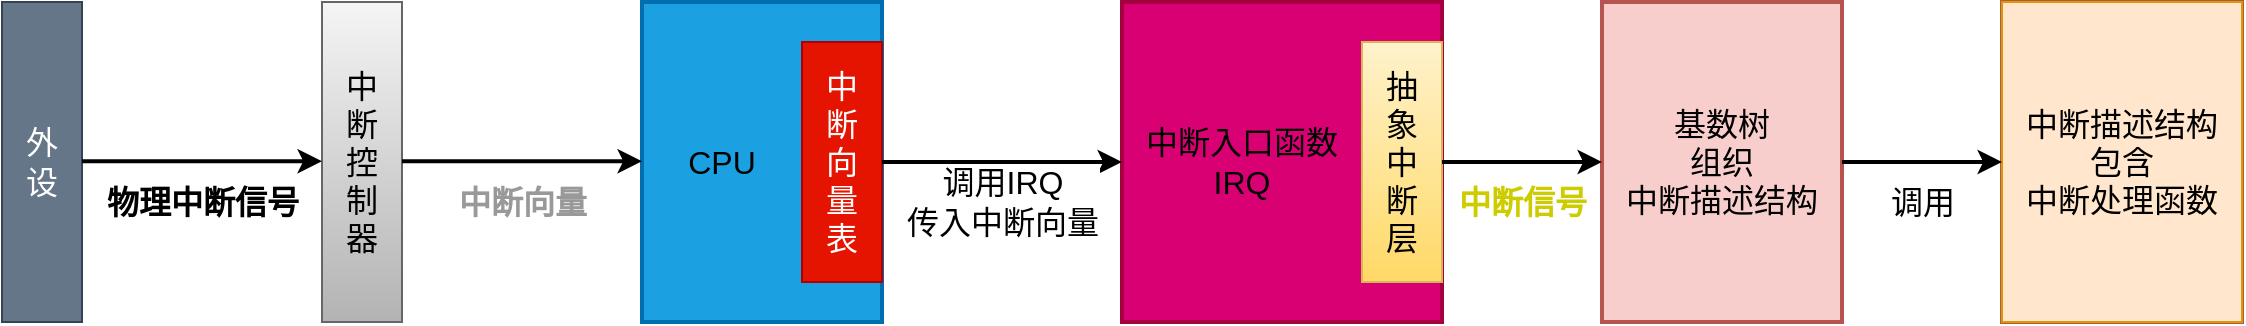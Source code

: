<mxfile version="14.4.3" type="device"><diagram name="Page-1" id="9f46799a-70d6-7492-0946-bef42562c5a5"><mxGraphModel dx="1422" dy="1672" grid="1" gridSize="10" guides="1" tooltips="1" connect="1" arrows="1" fold="1" page="1" pageScale="1" pageWidth="1100" pageHeight="850" background="#ffffff" math="0" shadow="0"><root><mxCell id="0"/><mxCell id="1" parent="0"/><mxCell id="5Qc-O4ydxFetUCju2bW_-1076" value="外&lt;br&gt;设" style="text;html=1;strokeColor=#314354;fillColor=#647687;align=center;verticalAlign=middle;whiteSpace=wrap;rounded=0;labelBackgroundColor=none;fontSize=16;fontColor=#ffffff;" vertex="1" parent="1"><mxGeometry width="40" height="160" as="geometry"/></mxCell><mxCell id="5Qc-O4ydxFetUCju2bW_-1077" value="中&lt;br&gt;断&lt;br&gt;控&lt;br&gt;制&lt;br&gt;器" style="text;html=1;strokeColor=#666666;fillColor=#f5f5f5;align=center;verticalAlign=middle;whiteSpace=wrap;rounded=0;labelBackgroundColor=none;fontSize=16;gradientColor=#b3b3b3;" vertex="1" parent="1"><mxGeometry x="160" width="40" height="160" as="geometry"/></mxCell><mxCell id="5Qc-O4ydxFetUCju2bW_-1078" value="" style="endArrow=classic;html=1;strokeColor=#000000;strokeWidth=2;fontSize=16;exitX=1;exitY=0.5;exitDx=0;exitDy=0;entryX=0;entryY=0.5;entryDx=0;entryDy=0;" edge="1" parent="1"><mxGeometry relative="1" as="geometry"><mxPoint x="40" y="79.58" as="sourcePoint"/><mxPoint x="160" y="79.58" as="targetPoint"/></mxGeometry></mxCell><mxCell id="5Qc-O4ydxFetUCju2bW_-1079" value="&lt;font style=&quot;font-size: 16px&quot;&gt;&lt;b&gt;物理中断信号&lt;/b&gt;&lt;/font&gt;" style="edgeLabel;resizable=0;html=1;align=center;verticalAlign=middle;" connectable="0" vertex="1" parent="5Qc-O4ydxFetUCju2bW_-1078"><mxGeometry relative="1" as="geometry"><mxPoint y="20" as="offset"/></mxGeometry></mxCell><mxCell id="5Qc-O4ydxFetUCju2bW_-1082" value="" style="rounded=0;whiteSpace=wrap;html=1;labelBackgroundColor=none;strokeColor=#006EAF;strokeWidth=2;fillColor=#1ba1e2;fontSize=16;align=center;fontColor=#ffffff;" vertex="1" parent="1"><mxGeometry x="320" width="120" height="160" as="geometry"/></mxCell><mxCell id="5Qc-O4ydxFetUCju2bW_-1083" value="CPU" style="text;html=1;strokeColor=none;fillColor=none;align=center;verticalAlign=middle;whiteSpace=wrap;rounded=0;labelBackgroundColor=none;fontSize=16;" vertex="1" parent="1"><mxGeometry x="320" y="60" width="80" height="40" as="geometry"/></mxCell><mxCell id="5Qc-O4ydxFetUCju2bW_-1084" value="" style="endArrow=classic;html=1;strokeColor=#000000;strokeWidth=2;fontSize=16;exitX=1;exitY=0.5;exitDx=0;exitDy=0;entryX=0;entryY=0.5;entryDx=0;entryDy=0;" edge="1" parent="1"><mxGeometry relative="1" as="geometry"><mxPoint x="200" y="79.58" as="sourcePoint"/><mxPoint x="320" y="79.58" as="targetPoint"/></mxGeometry></mxCell><mxCell id="5Qc-O4ydxFetUCju2bW_-1085" value="&lt;span style=&quot;font-size: 16px&quot;&gt;&lt;b&gt;&lt;font color=&quot;#999999&quot;&gt;中断向量&lt;/font&gt;&lt;/b&gt;&lt;/span&gt;" style="edgeLabel;resizable=0;html=1;align=center;verticalAlign=middle;" connectable="0" vertex="1" parent="5Qc-O4ydxFetUCju2bW_-1084"><mxGeometry relative="1" as="geometry"><mxPoint y="20" as="offset"/></mxGeometry></mxCell><mxCell id="5Qc-O4ydxFetUCju2bW_-1108" value="中&lt;br&gt;断&lt;br&gt;向&lt;br&gt;量&lt;br&gt;表" style="text;html=1;strokeColor=#B20000;fillColor=#e51400;align=center;verticalAlign=middle;whiteSpace=wrap;rounded=0;labelBackgroundColor=none;fontSize=16;fontColor=#ffffff;" vertex="1" parent="1"><mxGeometry x="400" y="20" width="40" height="120" as="geometry"/></mxCell><mxCell id="5Qc-O4ydxFetUCju2bW_-1111" value="" style="rounded=0;whiteSpace=wrap;html=1;labelBackgroundColor=none;strokeColor=#A50040;strokeWidth=2;fillColor=#d80073;fontSize=16;align=center;fontColor=#ffffff;" vertex="1" parent="1"><mxGeometry x="560" width="160" height="160" as="geometry"/></mxCell><mxCell id="5Qc-O4ydxFetUCju2bW_-1112" value="中断入口函数&lt;br&gt;IRQ" style="text;html=1;strokeColor=none;fillColor=none;align=center;verticalAlign=middle;whiteSpace=wrap;rounded=0;labelBackgroundColor=none;fontSize=16;" vertex="1" parent="1"><mxGeometry x="560" y="60" width="120" height="40" as="geometry"/></mxCell><mxCell id="5Qc-O4ydxFetUCju2bW_-1113" value="抽&lt;br&gt;象&lt;br&gt;中&lt;br&gt;断&lt;br&gt;层" style="text;html=1;strokeColor=#d6b656;fillColor=#fff2cc;align=center;verticalAlign=middle;whiteSpace=wrap;rounded=0;labelBackgroundColor=none;fontSize=16;gradientColor=#ffd966;" vertex="1" parent="1"><mxGeometry x="680" y="20" width="40" height="120" as="geometry"/></mxCell><mxCell id="5Qc-O4ydxFetUCju2bW_-1115" value="" style="endArrow=classic;html=1;strokeColor=#000000;strokeWidth=2;fontSize=16;exitX=1;exitY=0.5;exitDx=0;exitDy=0;entryX=0;entryY=0.5;entryDx=0;entryDy=0;" edge="1" parent="1"><mxGeometry relative="1" as="geometry"><mxPoint x="440" y="80.0" as="sourcePoint"/><mxPoint x="560" y="80.0" as="targetPoint"/></mxGeometry></mxCell><mxCell id="5Qc-O4ydxFetUCju2bW_-1116" value="&lt;span style=&quot;font-size: 16px&quot;&gt;调用IRQ&lt;br&gt;传入中断向量&lt;br&gt;&lt;/span&gt;" style="edgeLabel;resizable=0;html=1;align=center;verticalAlign=middle;" connectable="0" vertex="1" parent="5Qc-O4ydxFetUCju2bW_-1115"><mxGeometry relative="1" as="geometry"><mxPoint y="20" as="offset"/></mxGeometry></mxCell><mxCell id="5Qc-O4ydxFetUCju2bW_-1117" value="" style="rounded=0;whiteSpace=wrap;html=1;labelBackgroundColor=none;strokeColor=#b85450;strokeWidth=2;fillColor=#f8cecc;fontSize=16;align=center;" vertex="1" parent="1"><mxGeometry x="800" width="120" height="160" as="geometry"/></mxCell><mxCell id="5Qc-O4ydxFetUCju2bW_-1118" value="基数树&lt;br&gt;组织&lt;br&gt;中断描述结构" style="text;html=1;strokeColor=none;fillColor=none;align=center;verticalAlign=middle;whiteSpace=wrap;rounded=0;labelBackgroundColor=none;fontSize=16;" vertex="1" parent="1"><mxGeometry x="800" width="120" height="160" as="geometry"/></mxCell><mxCell id="5Qc-O4ydxFetUCju2bW_-1121" value="" style="endArrow=classic;html=1;strokeColor=#000000;strokeWidth=2;fontSize=16;entryX=0;entryY=0.5;entryDx=0;entryDy=0;" edge="1" parent="1"><mxGeometry relative="1" as="geometry"><mxPoint x="720" y="80" as="sourcePoint"/><mxPoint x="800" y="80.0" as="targetPoint"/></mxGeometry></mxCell><mxCell id="5Qc-O4ydxFetUCju2bW_-1122" value="&lt;span style=&quot;font-size: 16px&quot;&gt;&lt;b&gt;&lt;font color=&quot;#cccc00&quot;&gt;中断信号&lt;/font&gt;&lt;/b&gt;&lt;br&gt;&lt;/span&gt;" style="edgeLabel;resizable=0;html=1;align=center;verticalAlign=middle;" connectable="0" vertex="1" parent="5Qc-O4ydxFetUCju2bW_-1121"><mxGeometry relative="1" as="geometry"><mxPoint y="20" as="offset"/></mxGeometry></mxCell><mxCell id="5Qc-O4ydxFetUCju2bW_-1124" value="" style="rounded=0;whiteSpace=wrap;html=1;labelBackgroundColor=none;strokeColor=#b85450;strokeWidth=2;fillColor=#f8cecc;fontSize=16;align=center;" vertex="1" parent="1"><mxGeometry x="1000" width="120" height="160" as="geometry"/></mxCell><mxCell id="5Qc-O4ydxFetUCju2bW_-1125" value="中断描述结构&lt;br&gt;包含&lt;br&gt;中断处理函数" style="text;html=1;strokeColor=#d79b00;fillColor=#ffe6cc;align=center;verticalAlign=middle;whiteSpace=wrap;rounded=0;labelBackgroundColor=none;fontSize=16;" vertex="1" parent="1"><mxGeometry x="1000" width="120" height="160" as="geometry"/></mxCell><mxCell id="5Qc-O4ydxFetUCju2bW_-1126" value="" style="endArrow=classic;html=1;strokeColor=#000000;strokeWidth=2;fontSize=16;entryX=0;entryY=0.5;entryDx=0;entryDy=0;" edge="1" parent="1"><mxGeometry relative="1" as="geometry"><mxPoint x="920" y="80" as="sourcePoint"/><mxPoint x="1000" y="80.0" as="targetPoint"/></mxGeometry></mxCell><mxCell id="5Qc-O4ydxFetUCju2bW_-1127" value="&lt;span style=&quot;font-size: 16px&quot;&gt;调用&lt;br&gt;&lt;/span&gt;" style="edgeLabel;resizable=0;html=1;align=center;verticalAlign=middle;" connectable="0" vertex="1" parent="5Qc-O4ydxFetUCju2bW_-1126"><mxGeometry relative="1" as="geometry"><mxPoint y="20" as="offset"/></mxGeometry></mxCell></root></mxGraphModel></diagram></mxfile>